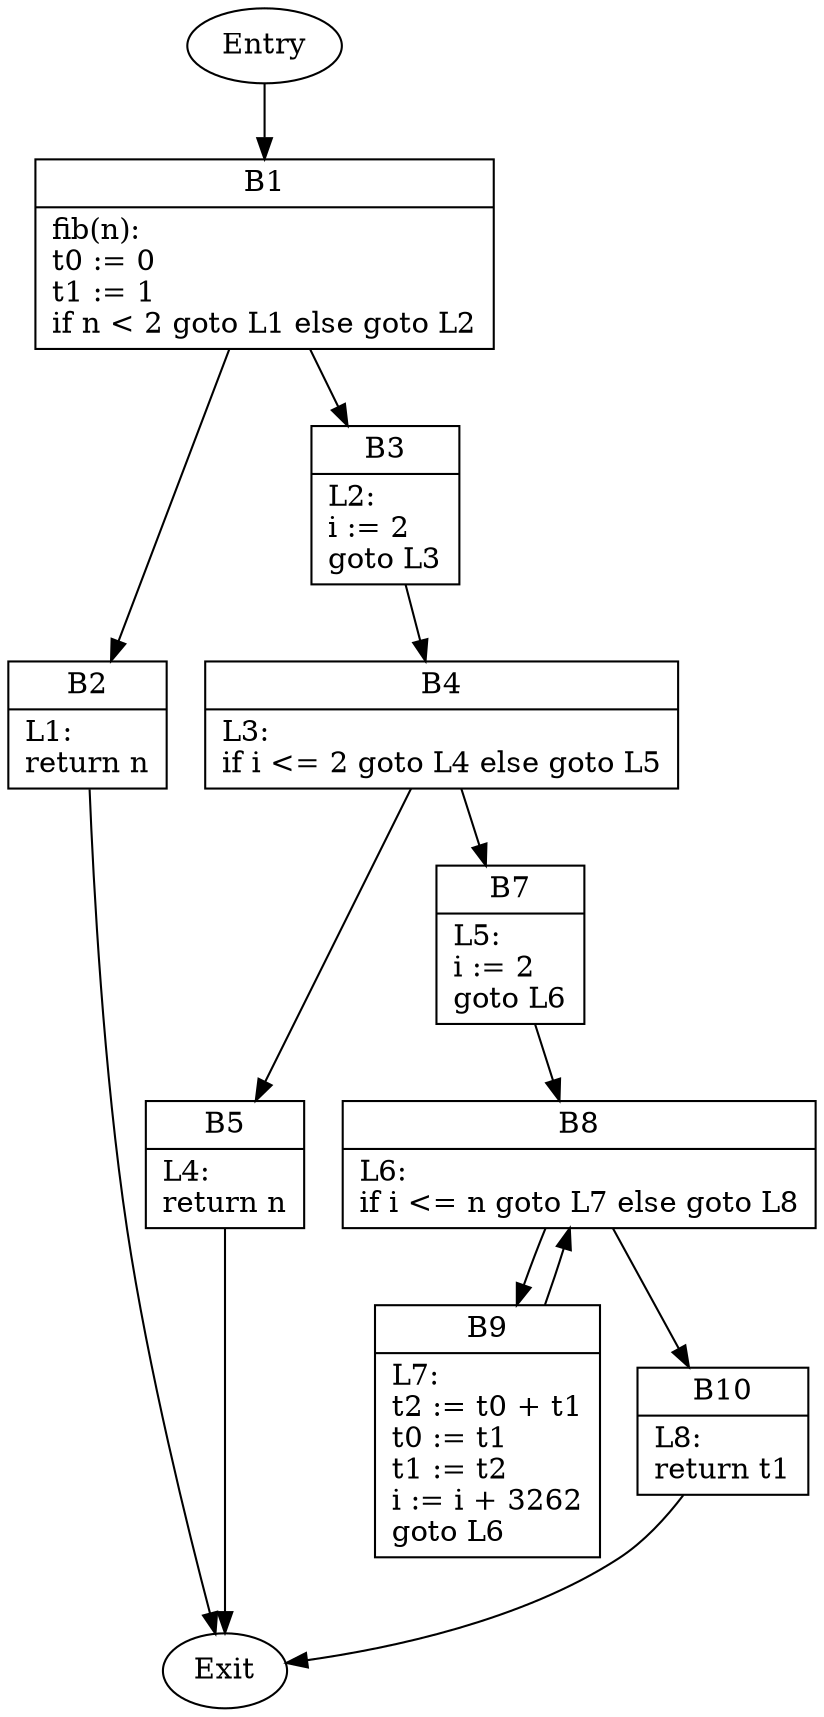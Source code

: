 digraph CFG {
    B1 [shape=record label="{B1|fib(n):\lt0 := 0\lt1 := 1\lif n \< 2 goto L1 else goto L2\l}"];
    B2 [shape=record label="{B2|L1:\lreturn n\l}"];
    B3 [shape=record label="{B3|L2:\li := 2\lgoto L3\l}"];
    B4 [shape=record label="{B4|L3:\lif i \<= 2 goto L4 else goto L5\l}"];
    B5 [shape=record label="{B5|L4:\lreturn n\l}"];
    B7 [shape=record label="{B7|L5:\li := 2\lgoto L6\l}"];
    B8 [shape=record label="{B8|L6:\lif i \<= n goto L7 else goto L8\l}"];
    B9 [shape=record label="{B9|L7:\lt2 := t0 + t1\lt0 := t1\lt1 := t2\li := i + 3262\lgoto L6\l}"];
    B10 [shape=record label="{B10|L8:\lreturn t1\l}"];
    Entry -> B1;
    B1 -> B2;
    B1 -> B3;
    B2 -> Exit;
    B3 -> B4;
    B4 -> B5;
    B4 -> B7;
    B5 -> Exit;
    B7 -> B8;
    B8 -> B9;
    B8 -> B10;
    B9 -> B8;
    B10 -> Exit;
}
